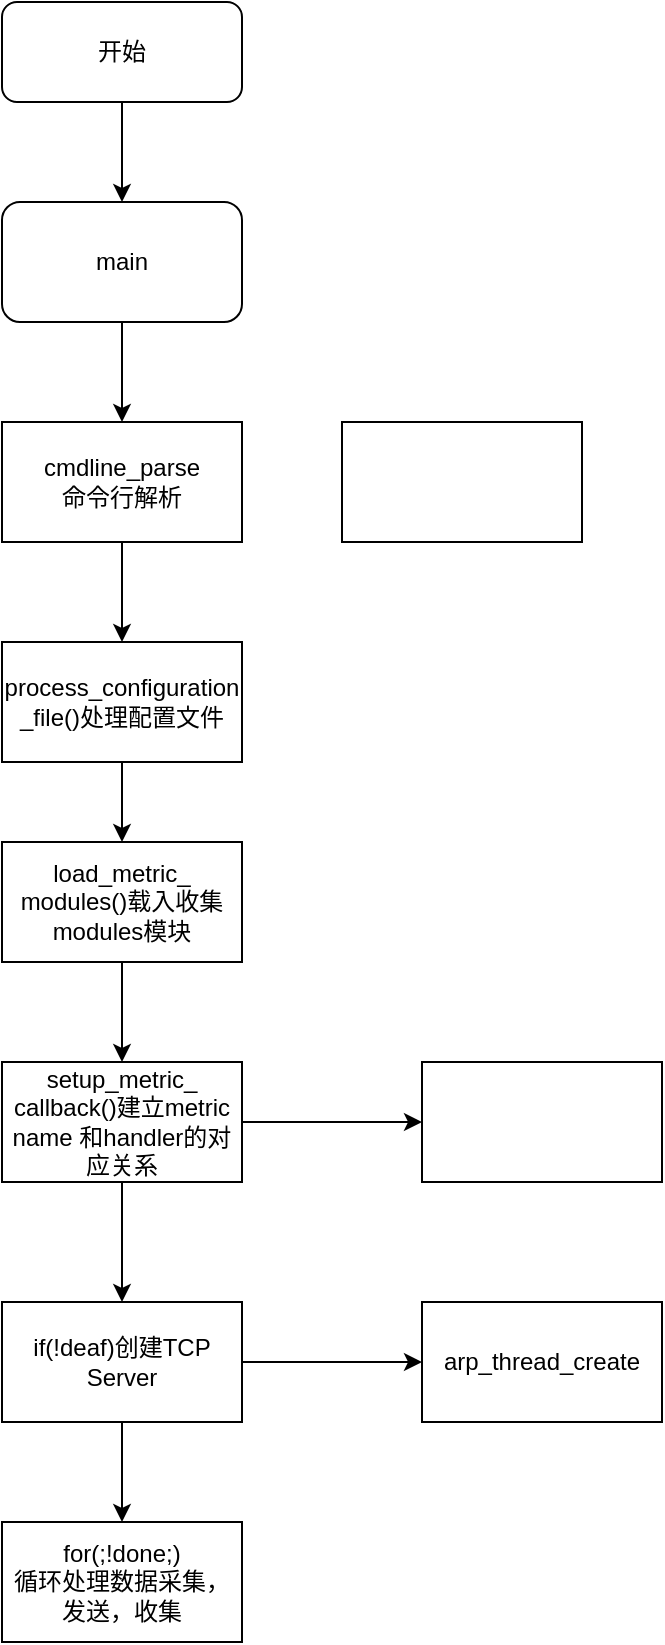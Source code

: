 <mxfile version="14.8.6" type="github">
  <diagram id="p3sWfvAPo58zCHjENzEv" name="Page-1">
    <mxGraphModel dx="1483" dy="827" grid="1" gridSize="10" guides="1" tooltips="1" connect="1" arrows="1" fold="1" page="1" pageScale="1" pageWidth="827" pageHeight="1169" math="0" shadow="0">
      <root>
        <mxCell id="0" />
        <mxCell id="1" parent="0" />
        <mxCell id="7L8u_E9SKBk-EXVFVBxD-6" value="" style="edgeStyle=orthogonalEdgeStyle;rounded=0;orthogonalLoop=1;jettySize=auto;html=1;" edge="1" parent="1" source="7L8u_E9SKBk-EXVFVBxD-2" target="7L8u_E9SKBk-EXVFVBxD-4">
          <mxGeometry relative="1" as="geometry" />
        </mxCell>
        <mxCell id="7L8u_E9SKBk-EXVFVBxD-2" value="main" style="rounded=1;whiteSpace=wrap;html=1;" vertex="1" parent="1">
          <mxGeometry x="30" y="130" width="120" height="60" as="geometry" />
        </mxCell>
        <mxCell id="7L8u_E9SKBk-EXVFVBxD-5" value="" style="edgeStyle=orthogonalEdgeStyle;rounded=0;orthogonalLoop=1;jettySize=auto;html=1;" edge="1" parent="1" source="7L8u_E9SKBk-EXVFVBxD-3" target="7L8u_E9SKBk-EXVFVBxD-2">
          <mxGeometry relative="1" as="geometry" />
        </mxCell>
        <mxCell id="7L8u_E9SKBk-EXVFVBxD-3" value="开始" style="rounded=1;whiteSpace=wrap;html=1;" vertex="1" parent="1">
          <mxGeometry x="30" y="30" width="120" height="50" as="geometry" />
        </mxCell>
        <mxCell id="7L8u_E9SKBk-EXVFVBxD-10" value="" style="edgeStyle=orthogonalEdgeStyle;rounded=0;orthogonalLoop=1;jettySize=auto;html=1;" edge="1" parent="1" source="7L8u_E9SKBk-EXVFVBxD-4" target="7L8u_E9SKBk-EXVFVBxD-8">
          <mxGeometry relative="1" as="geometry" />
        </mxCell>
        <mxCell id="7L8u_E9SKBk-EXVFVBxD-4" value="cmdline_parse&lt;br&gt;命令行解析" style="rounded=0;whiteSpace=wrap;html=1;" vertex="1" parent="1">
          <mxGeometry x="30" y="240" width="120" height="60" as="geometry" />
        </mxCell>
        <mxCell id="7L8u_E9SKBk-EXVFVBxD-7" value="" style="rounded=0;whiteSpace=wrap;html=1;" vertex="1" parent="1">
          <mxGeometry x="200" y="240" width="120" height="60" as="geometry" />
        </mxCell>
        <mxCell id="7L8u_E9SKBk-EXVFVBxD-11" value="" style="edgeStyle=orthogonalEdgeStyle;rounded=0;orthogonalLoop=1;jettySize=auto;html=1;" edge="1" parent="1" source="7L8u_E9SKBk-EXVFVBxD-8" target="7L8u_E9SKBk-EXVFVBxD-9">
          <mxGeometry relative="1" as="geometry" />
        </mxCell>
        <mxCell id="7L8u_E9SKBk-EXVFVBxD-8" value="process_configuration&lt;br&gt;_file()处理配置文件&lt;br&gt;" style="rounded=0;whiteSpace=wrap;html=1;" vertex="1" parent="1">
          <mxGeometry x="30" y="350" width="120" height="60" as="geometry" />
        </mxCell>
        <mxCell id="7L8u_E9SKBk-EXVFVBxD-15" value="" style="edgeStyle=orthogonalEdgeStyle;rounded=0;orthogonalLoop=1;jettySize=auto;html=1;" edge="1" parent="1" source="7L8u_E9SKBk-EXVFVBxD-9" target="7L8u_E9SKBk-EXVFVBxD-12">
          <mxGeometry relative="1" as="geometry" />
        </mxCell>
        <mxCell id="7L8u_E9SKBk-EXVFVBxD-9" value="load_metric_&lt;br&gt;modules()载入收集modules模块" style="rounded=0;whiteSpace=wrap;html=1;" vertex="1" parent="1">
          <mxGeometry x="30" y="450" width="120" height="60" as="geometry" />
        </mxCell>
        <mxCell id="7L8u_E9SKBk-EXVFVBxD-14" style="edgeStyle=orthogonalEdgeStyle;rounded=0;orthogonalLoop=1;jettySize=auto;html=1;entryX=0;entryY=0.5;entryDx=0;entryDy=0;fontStyle=1" edge="1" parent="1" source="7L8u_E9SKBk-EXVFVBxD-12" target="7L8u_E9SKBk-EXVFVBxD-13">
          <mxGeometry relative="1" as="geometry">
            <Array as="points">
              <mxPoint x="200" y="590" />
              <mxPoint x="200" y="590" />
            </Array>
          </mxGeometry>
        </mxCell>
        <mxCell id="7L8u_E9SKBk-EXVFVBxD-19" style="edgeStyle=orthogonalEdgeStyle;rounded=0;orthogonalLoop=1;jettySize=auto;html=1;entryX=0.5;entryY=0;entryDx=0;entryDy=0;" edge="1" parent="1" source="7L8u_E9SKBk-EXVFVBxD-12" target="7L8u_E9SKBk-EXVFVBxD-16">
          <mxGeometry relative="1" as="geometry" />
        </mxCell>
        <mxCell id="7L8u_E9SKBk-EXVFVBxD-12" value="setup_metric_&lt;br&gt;callback()建立metric name 和handler的对应关系" style="rounded=0;whiteSpace=wrap;html=1;" vertex="1" parent="1">
          <mxGeometry x="30" y="560" width="120" height="60" as="geometry" />
        </mxCell>
        <mxCell id="7L8u_E9SKBk-EXVFVBxD-13" value="" style="rounded=0;whiteSpace=wrap;html=1;" vertex="1" parent="1">
          <mxGeometry x="240" y="560" width="120" height="60" as="geometry" />
        </mxCell>
        <mxCell id="7L8u_E9SKBk-EXVFVBxD-18" style="edgeStyle=orthogonalEdgeStyle;rounded=0;orthogonalLoop=1;jettySize=auto;html=1;entryX=0;entryY=0.5;entryDx=0;entryDy=0;" edge="1" parent="1" source="7L8u_E9SKBk-EXVFVBxD-16" target="7L8u_E9SKBk-EXVFVBxD-17">
          <mxGeometry relative="1" as="geometry" />
        </mxCell>
        <mxCell id="7L8u_E9SKBk-EXVFVBxD-21" value="" style="edgeStyle=orthogonalEdgeStyle;rounded=0;orthogonalLoop=1;jettySize=auto;html=1;" edge="1" parent="1" source="7L8u_E9SKBk-EXVFVBxD-16" target="7L8u_E9SKBk-EXVFVBxD-20">
          <mxGeometry relative="1" as="geometry" />
        </mxCell>
        <mxCell id="7L8u_E9SKBk-EXVFVBxD-16" value="if(!deaf)创建TCP Server" style="rounded=0;whiteSpace=wrap;html=1;" vertex="1" parent="1">
          <mxGeometry x="30" y="680" width="120" height="60" as="geometry" />
        </mxCell>
        <mxCell id="7L8u_E9SKBk-EXVFVBxD-17" value="arp_thread_create" style="rounded=0;whiteSpace=wrap;html=1;" vertex="1" parent="1">
          <mxGeometry x="240" y="680" width="120" height="60" as="geometry" />
        </mxCell>
        <mxCell id="7L8u_E9SKBk-EXVFVBxD-20" value="for(;!done;)&lt;br&gt;循环处理数据采集，&lt;br&gt;发送，收集" style="rounded=0;whiteSpace=wrap;html=1;" vertex="1" parent="1">
          <mxGeometry x="30" y="790" width="120" height="60" as="geometry" />
        </mxCell>
      </root>
    </mxGraphModel>
  </diagram>
</mxfile>
